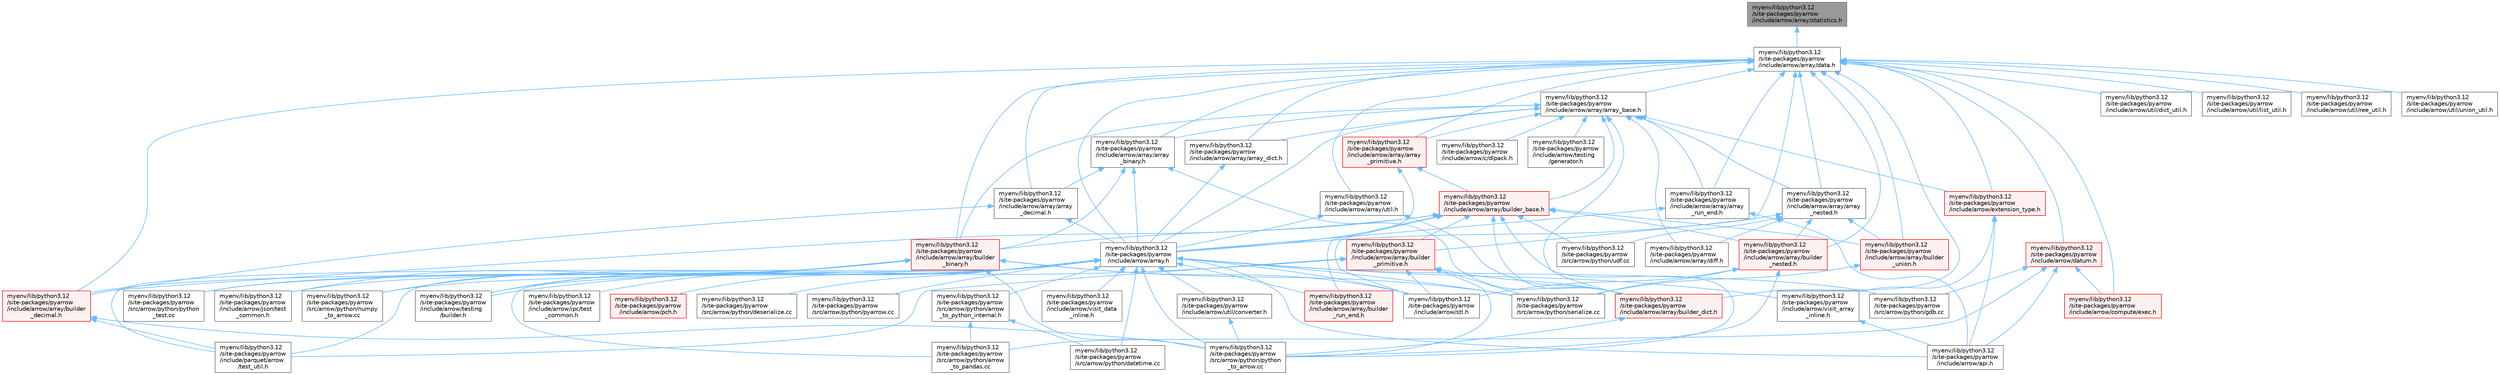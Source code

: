 digraph "myenv/lib/python3.12/site-packages/pyarrow/include/arrow/array/statistics.h"
{
 // LATEX_PDF_SIZE
  bgcolor="transparent";
  edge [fontname=Helvetica,fontsize=10,labelfontname=Helvetica,labelfontsize=10];
  node [fontname=Helvetica,fontsize=10,shape=box,height=0.2,width=0.4];
  Node1 [id="Node000001",label="myenv/lib/python3.12\l/site-packages/pyarrow\l/include/arrow/array/statistics.h",height=0.2,width=0.4,color="gray40", fillcolor="grey60", style="filled", fontcolor="black",tooltip=" "];
  Node1 -> Node2 [id="edge1_Node000001_Node000002",dir="back",color="steelblue1",style="solid",tooltip=" "];
  Node2 [id="Node000002",label="myenv/lib/python3.12\l/site-packages/pyarrow\l/include/arrow/array/data.h",height=0.2,width=0.4,color="grey40", fillcolor="white", style="filled",URL="$data_8h.html",tooltip=" "];
  Node2 -> Node3 [id="edge2_Node000002_Node000003",dir="back",color="steelblue1",style="solid",tooltip=" "];
  Node3 [id="Node000003",label="myenv/lib/python3.12\l/site-packages/pyarrow\l/include/arrow/array.h",height=0.2,width=0.4,color="grey40", fillcolor="white", style="filled",URL="$array_8h.html",tooltip=" "];
  Node3 -> Node4 [id="edge3_Node000003_Node000004",dir="back",color="steelblue1",style="solid",tooltip=" "];
  Node4 [id="Node000004",label="myenv/lib/python3.12\l/site-packages/pyarrow\l/include/arrow/api.h",height=0.2,width=0.4,color="grey40", fillcolor="white", style="filled",URL="$include_2arrow_2api_8h.html",tooltip=" "];
  Node3 -> Node5 [id="edge4_Node000003_Node000005",dir="back",color="steelblue1",style="solid",tooltip=" "];
  Node5 [id="Node000005",label="myenv/lib/python3.12\l/site-packages/pyarrow\l/include/arrow/array/builder\l_run_end.h",height=0.2,width=0.4,color="red", fillcolor="#FFF0F0", style="filled",URL="$builder__run__end_8h.html",tooltip=" "];
  Node3 -> Node7 [id="edge5_Node000003_Node000007",dir="back",color="steelblue1",style="solid",tooltip=" "];
  Node7 [id="Node000007",label="myenv/lib/python3.12\l/site-packages/pyarrow\l/include/arrow/ipc/test\l_common.h",height=0.2,width=0.4,color="grey40", fillcolor="white", style="filled",URL="$ipc_2test__common_8h.html",tooltip=" "];
  Node3 -> Node8 [id="edge6_Node000003_Node000008",dir="back",color="steelblue1",style="solid",tooltip=" "];
  Node8 [id="Node000008",label="myenv/lib/python3.12\l/site-packages/pyarrow\l/include/arrow/json/test\l_common.h",height=0.2,width=0.4,color="grey40", fillcolor="white", style="filled",URL="$json_2test__common_8h.html",tooltip=" "];
  Node3 -> Node9 [id="edge7_Node000003_Node000009",dir="back",color="steelblue1",style="solid",tooltip=" "];
  Node9 [id="Node000009",label="myenv/lib/python3.12\l/site-packages/pyarrow\l/include/arrow/pch.h",height=0.2,width=0.4,color="red", fillcolor="#FFF0F0", style="filled",URL="$include_2arrow_2pch_8h.html",tooltip=" "];
  Node3 -> Node17 [id="edge8_Node000003_Node000017",dir="back",color="steelblue1",style="solid",tooltip=" "];
  Node17 [id="Node000017",label="myenv/lib/python3.12\l/site-packages/pyarrow\l/include/arrow/stl.h",height=0.2,width=0.4,color="grey40", fillcolor="white", style="filled",URL="$stl_8h.html",tooltip=" "];
  Node3 -> Node18 [id="edge9_Node000003_Node000018",dir="back",color="steelblue1",style="solid",tooltip=" "];
  Node18 [id="Node000018",label="myenv/lib/python3.12\l/site-packages/pyarrow\l/include/arrow/testing\l/builder.h",height=0.2,width=0.4,color="grey40", fillcolor="white", style="filled",URL="$testing_2builder_8h.html",tooltip=" "];
  Node3 -> Node19 [id="edge10_Node000003_Node000019",dir="back",color="steelblue1",style="solid",tooltip=" "];
  Node19 [id="Node000019",label="myenv/lib/python3.12\l/site-packages/pyarrow\l/include/arrow/util/converter.h",height=0.2,width=0.4,color="grey40", fillcolor="white", style="filled",URL="$util_2converter_8h.html",tooltip=" "];
  Node19 -> Node20 [id="edge11_Node000019_Node000020",dir="back",color="steelblue1",style="solid",tooltip=" "];
  Node20 [id="Node000020",label="myenv/lib/python3.12\l/site-packages/pyarrow\l/src/arrow/python/python\l_to_arrow.cc",height=0.2,width=0.4,color="grey40", fillcolor="white", style="filled",URL="$python__to__arrow_8cc.html",tooltip=" "];
  Node3 -> Node21 [id="edge12_Node000003_Node000021",dir="back",color="steelblue1",style="solid",tooltip=" "];
  Node21 [id="Node000021",label="myenv/lib/python3.12\l/site-packages/pyarrow\l/include/arrow/visit_array\l_inline.h",height=0.2,width=0.4,color="grey40", fillcolor="white", style="filled",URL="$visit__array__inline_8h.html",tooltip=" "];
  Node21 -> Node4 [id="edge13_Node000021_Node000004",dir="back",color="steelblue1",style="solid",tooltip=" "];
  Node3 -> Node22 [id="edge14_Node000003_Node000022",dir="back",color="steelblue1",style="solid",tooltip=" "];
  Node22 [id="Node000022",label="myenv/lib/python3.12\l/site-packages/pyarrow\l/include/arrow/visit_data\l_inline.h",height=0.2,width=0.4,color="grey40", fillcolor="white", style="filled",URL="$visit__data__inline_8h.html",tooltip=" "];
  Node3 -> Node23 [id="edge15_Node000003_Node000023",dir="back",color="steelblue1",style="solid",tooltip=" "];
  Node23 [id="Node000023",label="myenv/lib/python3.12\l/site-packages/pyarrow\l/include/parquet/arrow\l/test_util.h",height=0.2,width=0.4,color="grey40", fillcolor="white", style="filled",URL="$parquet_2arrow_2test__util_8h.html",tooltip=" "];
  Node3 -> Node24 [id="edge16_Node000003_Node000024",dir="back",color="steelblue1",style="solid",tooltip=" "];
  Node24 [id="Node000024",label="myenv/lib/python3.12\l/site-packages/pyarrow\l/src/arrow/python/arrow\l_to_pandas.cc",height=0.2,width=0.4,color="grey40", fillcolor="white", style="filled",URL="$arrow__to__pandas_8cc.html",tooltip=" "];
  Node3 -> Node25 [id="edge17_Node000003_Node000025",dir="back",color="steelblue1",style="solid",tooltip=" "];
  Node25 [id="Node000025",label="myenv/lib/python3.12\l/site-packages/pyarrow\l/src/arrow/python/arrow\l_to_python_internal.h",height=0.2,width=0.4,color="grey40", fillcolor="white", style="filled",URL="$arrow__to__python__internal_8h.html",tooltip=" "];
  Node25 -> Node24 [id="edge18_Node000025_Node000024",dir="back",color="steelblue1",style="solid",tooltip=" "];
  Node25 -> Node26 [id="edge19_Node000025_Node000026",dir="back",color="steelblue1",style="solid",tooltip=" "];
  Node26 [id="Node000026",label="myenv/lib/python3.12\l/site-packages/pyarrow\l/src/arrow/python/datetime.cc",height=0.2,width=0.4,color="grey40", fillcolor="white", style="filled",URL="$datetime_8cc.html",tooltip=" "];
  Node3 -> Node26 [id="edge20_Node000003_Node000026",dir="back",color="steelblue1",style="solid",tooltip=" "];
  Node3 -> Node27 [id="edge21_Node000003_Node000027",dir="back",color="steelblue1",style="solid",tooltip=" "];
  Node27 [id="Node000027",label="myenv/lib/python3.12\l/site-packages/pyarrow\l/src/arrow/python/deserialize.cc",height=0.2,width=0.4,color="grey40", fillcolor="white", style="filled",URL="$deserialize_8cc.html",tooltip=" "];
  Node3 -> Node28 [id="edge22_Node000003_Node000028",dir="back",color="steelblue1",style="solid",tooltip=" "];
  Node28 [id="Node000028",label="myenv/lib/python3.12\l/site-packages/pyarrow\l/src/arrow/python/gdb.cc",height=0.2,width=0.4,color="grey40", fillcolor="white", style="filled",URL="$gdb_8cc.html",tooltip=" "];
  Node3 -> Node29 [id="edge23_Node000003_Node000029",dir="back",color="steelblue1",style="solid",tooltip=" "];
  Node29 [id="Node000029",label="myenv/lib/python3.12\l/site-packages/pyarrow\l/src/arrow/python/numpy\l_to_arrow.cc",height=0.2,width=0.4,color="grey40", fillcolor="white", style="filled",URL="$numpy__to__arrow_8cc.html",tooltip=" "];
  Node3 -> Node30 [id="edge24_Node000003_Node000030",dir="back",color="steelblue1",style="solid",tooltip=" "];
  Node30 [id="Node000030",label="myenv/lib/python3.12\l/site-packages/pyarrow\l/src/arrow/python/pyarrow.cc",height=0.2,width=0.4,color="grey40", fillcolor="white", style="filled",URL="$pyarrow_8cc.html",tooltip=" "];
  Node3 -> Node31 [id="edge25_Node000003_Node000031",dir="back",color="steelblue1",style="solid",tooltip=" "];
  Node31 [id="Node000031",label="myenv/lib/python3.12\l/site-packages/pyarrow\l/src/arrow/python/python\l_test.cc",height=0.2,width=0.4,color="grey40", fillcolor="white", style="filled",URL="$python__test_8cc.html",tooltip=" "];
  Node3 -> Node20 [id="edge26_Node000003_Node000020",dir="back",color="steelblue1",style="solid",tooltip=" "];
  Node3 -> Node32 [id="edge27_Node000003_Node000032",dir="back",color="steelblue1",style="solid",tooltip=" "];
  Node32 [id="Node000032",label="myenv/lib/python3.12\l/site-packages/pyarrow\l/src/arrow/python/serialize.cc",height=0.2,width=0.4,color="grey40", fillcolor="white", style="filled",URL="$serialize_8cc.html",tooltip=" "];
  Node2 -> Node33 [id="edge28_Node000002_Node000033",dir="back",color="steelblue1",style="solid",tooltip=" "];
  Node33 [id="Node000033",label="myenv/lib/python3.12\l/site-packages/pyarrow\l/include/arrow/array/array_base.h",height=0.2,width=0.4,color="grey40", fillcolor="white", style="filled",URL="$array__base_8h.html",tooltip=" "];
  Node33 -> Node3 [id="edge29_Node000033_Node000003",dir="back",color="steelblue1",style="solid",tooltip=" "];
  Node33 -> Node34 [id="edge30_Node000033_Node000034",dir="back",color="steelblue1",style="solid",tooltip=" "];
  Node34 [id="Node000034",label="myenv/lib/python3.12\l/site-packages/pyarrow\l/include/arrow/array/array\l_binary.h",height=0.2,width=0.4,color="grey40", fillcolor="white", style="filled",URL="$array__binary_8h.html",tooltip=" "];
  Node34 -> Node3 [id="edge31_Node000034_Node000003",dir="back",color="steelblue1",style="solid",tooltip=" "];
  Node34 -> Node35 [id="edge32_Node000034_Node000035",dir="back",color="steelblue1",style="solid",tooltip=" "];
  Node35 [id="Node000035",label="myenv/lib/python3.12\l/site-packages/pyarrow\l/include/arrow/array/array\l_decimal.h",height=0.2,width=0.4,color="grey40", fillcolor="white", style="filled",URL="$array__decimal_8h.html",tooltip=" "];
  Node35 -> Node3 [id="edge33_Node000035_Node000003",dir="back",color="steelblue1",style="solid",tooltip=" "];
  Node35 -> Node36 [id="edge34_Node000035_Node000036",dir="back",color="steelblue1",style="solid",tooltip=" "];
  Node36 [id="Node000036",label="myenv/lib/python3.12\l/site-packages/pyarrow\l/include/arrow/array/builder\l_decimal.h",height=0.2,width=0.4,color="red", fillcolor="#FFF0F0", style="filled",URL="$builder__decimal_8h.html",tooltip=" "];
  Node36 -> Node23 [id="edge35_Node000036_Node000023",dir="back",color="steelblue1",style="solid",tooltip=" "];
  Node36 -> Node20 [id="edge36_Node000036_Node000020",dir="back",color="steelblue1",style="solid",tooltip=" "];
  Node34 -> Node37 [id="edge37_Node000034_Node000037",dir="back",color="steelblue1",style="solid",tooltip=" "];
  Node37 [id="Node000037",label="myenv/lib/python3.12\l/site-packages/pyarrow\l/include/arrow/array/builder\l_binary.h",height=0.2,width=0.4,color="red", fillcolor="#FFF0F0", style="filled",URL="$builder__binary_8h.html",tooltip=" "];
  Node37 -> Node36 [id="edge38_Node000037_Node000036",dir="back",color="steelblue1",style="solid",tooltip=" "];
  Node37 -> Node8 [id="edge39_Node000037_Node000008",dir="back",color="steelblue1",style="solid",tooltip=" "];
  Node37 -> Node17 [id="edge40_Node000037_Node000017",dir="back",color="steelblue1",style="solid",tooltip=" "];
  Node37 -> Node18 [id="edge41_Node000037_Node000018",dir="back",color="steelblue1",style="solid",tooltip=" "];
  Node37 -> Node23 [id="edge42_Node000037_Node000023",dir="back",color="steelblue1",style="solid",tooltip=" "];
  Node37 -> Node29 [id="edge43_Node000037_Node000029",dir="back",color="steelblue1",style="solid",tooltip=" "];
  Node37 -> Node31 [id="edge44_Node000037_Node000031",dir="back",color="steelblue1",style="solid",tooltip=" "];
  Node37 -> Node20 [id="edge45_Node000037_Node000020",dir="back",color="steelblue1",style="solid",tooltip=" "];
  Node37 -> Node32 [id="edge46_Node000037_Node000032",dir="back",color="steelblue1",style="solid",tooltip=" "];
  Node34 -> Node39 [id="edge47_Node000034_Node000039",dir="back",color="steelblue1",style="solid",tooltip=" "];
  Node39 [id="Node000039",label="myenv/lib/python3.12\l/site-packages/pyarrow\l/include/arrow/array/builder_dict.h",height=0.2,width=0.4,color="red", fillcolor="#FFF0F0", style="filled",URL="$builder__dict_8h.html",tooltip=" "];
  Node39 -> Node20 [id="edge48_Node000039_Node000020",dir="back",color="steelblue1",style="solid",tooltip=" "];
  Node33 -> Node40 [id="edge49_Node000033_Node000040",dir="back",color="steelblue1",style="solid",tooltip=" "];
  Node40 [id="Node000040",label="myenv/lib/python3.12\l/site-packages/pyarrow\l/include/arrow/array/array_dict.h",height=0.2,width=0.4,color="grey40", fillcolor="white", style="filled",URL="$array__dict_8h.html",tooltip=" "];
  Node40 -> Node3 [id="edge50_Node000040_Node000003",dir="back",color="steelblue1",style="solid",tooltip=" "];
  Node33 -> Node41 [id="edge51_Node000033_Node000041",dir="back",color="steelblue1",style="solid",tooltip=" "];
  Node41 [id="Node000041",label="myenv/lib/python3.12\l/site-packages/pyarrow\l/include/arrow/array/array\l_nested.h",height=0.2,width=0.4,color="grey40", fillcolor="white", style="filled",URL="$array__nested_8h.html",tooltip=" "];
  Node41 -> Node3 [id="edge52_Node000041_Node000003",dir="back",color="steelblue1",style="solid",tooltip=" "];
  Node41 -> Node42 [id="edge53_Node000041_Node000042",dir="back",color="steelblue1",style="solid",tooltip=" "];
  Node42 [id="Node000042",label="myenv/lib/python3.12\l/site-packages/pyarrow\l/include/arrow/array/builder\l_nested.h",height=0.2,width=0.4,color="red", fillcolor="#FFF0F0", style="filled",URL="$builder__nested_8h.html",tooltip=" "];
  Node42 -> Node17 [id="edge54_Node000042_Node000017",dir="back",color="steelblue1",style="solid",tooltip=" "];
  Node42 -> Node20 [id="edge55_Node000042_Node000020",dir="back",color="steelblue1",style="solid",tooltip=" "];
  Node42 -> Node32 [id="edge56_Node000042_Node000032",dir="back",color="steelblue1",style="solid",tooltip=" "];
  Node41 -> Node43 [id="edge57_Node000041_Node000043",dir="back",color="steelblue1",style="solid",tooltip=" "];
  Node43 [id="Node000043",label="myenv/lib/python3.12\l/site-packages/pyarrow\l/include/arrow/array/builder\l_union.h",height=0.2,width=0.4,color="red", fillcolor="#FFF0F0", style="filled",URL="$builder__union_8h.html",tooltip=" "];
  Node43 -> Node32 [id="edge58_Node000043_Node000032",dir="back",color="steelblue1",style="solid",tooltip=" "];
  Node41 -> Node44 [id="edge59_Node000041_Node000044",dir="back",color="steelblue1",style="solid",tooltip=" "];
  Node44 [id="Node000044",label="myenv/lib/python3.12\l/site-packages/pyarrow\l/include/arrow/array/diff.h",height=0.2,width=0.4,color="grey40", fillcolor="white", style="filled",URL="$diff_8h.html",tooltip=" "];
  Node41 -> Node45 [id="edge60_Node000041_Node000045",dir="back",color="steelblue1",style="solid",tooltip=" "];
  Node45 [id="Node000045",label="myenv/lib/python3.12\l/site-packages/pyarrow\l/src/arrow/python/udf.cc",height=0.2,width=0.4,color="grey40", fillcolor="white", style="filled",URL="$udf_8cc.html",tooltip=" "];
  Node33 -> Node46 [id="edge61_Node000033_Node000046",dir="back",color="steelblue1",style="solid",tooltip=" "];
  Node46 [id="Node000046",label="myenv/lib/python3.12\l/site-packages/pyarrow\l/include/arrow/array/array\l_primitive.h",height=0.2,width=0.4,color="red", fillcolor="#FFF0F0", style="filled",URL="$array__primitive_8h.html",tooltip=" "];
  Node46 -> Node3 [id="edge62_Node000046_Node000003",dir="back",color="steelblue1",style="solid",tooltip=" "];
  Node46 -> Node47 [id="edge63_Node000046_Node000047",dir="back",color="steelblue1",style="solid",tooltip=" "];
  Node47 [id="Node000047",label="myenv/lib/python3.12\l/site-packages/pyarrow\l/include/arrow/array/builder_base.h",height=0.2,width=0.4,color="red", fillcolor="#FFF0F0", style="filled",URL="$builder__base_8h.html",tooltip=" "];
  Node47 -> Node37 [id="edge64_Node000047_Node000037",dir="back",color="steelblue1",style="solid",tooltip=" "];
  Node47 -> Node36 [id="edge65_Node000047_Node000036",dir="back",color="steelblue1",style="solid",tooltip=" "];
  Node47 -> Node39 [id="edge66_Node000047_Node000039",dir="back",color="steelblue1",style="solid",tooltip=" "];
  Node47 -> Node42 [id="edge67_Node000047_Node000042",dir="back",color="steelblue1",style="solid",tooltip=" "];
  Node47 -> Node49 [id="edge68_Node000047_Node000049",dir="back",color="steelblue1",style="solid",tooltip=" "];
  Node49 [id="Node000049",label="myenv/lib/python3.12\l/site-packages/pyarrow\l/include/arrow/array/builder\l_primitive.h",height=0.2,width=0.4,color="red", fillcolor="#FFF0F0", style="filled",URL="$builder__primitive_8h.html",tooltip=" "];
  Node49 -> Node39 [id="edge69_Node000049_Node000039",dir="back",color="steelblue1",style="solid",tooltip=" "];
  Node49 -> Node17 [id="edge70_Node000049_Node000017",dir="back",color="steelblue1",style="solid",tooltip=" "];
  Node49 -> Node18 [id="edge71_Node000049_Node000018",dir="back",color="steelblue1",style="solid",tooltip=" "];
  Node49 -> Node23 [id="edge72_Node000049_Node000023",dir="back",color="steelblue1",style="solid",tooltip=" "];
  Node49 -> Node20 [id="edge73_Node000049_Node000020",dir="back",color="steelblue1",style="solid",tooltip=" "];
  Node49 -> Node32 [id="edge74_Node000049_Node000032",dir="back",color="steelblue1",style="solid",tooltip=" "];
  Node47 -> Node5 [id="edge75_Node000047_Node000005",dir="back",color="steelblue1",style="solid",tooltip=" "];
  Node47 -> Node43 [id="edge76_Node000047_Node000043",dir="back",color="steelblue1",style="solid",tooltip=" "];
  Node47 -> Node17 [id="edge77_Node000047_Node000017",dir="back",color="steelblue1",style="solid",tooltip=" "];
  Node47 -> Node20 [id="edge78_Node000047_Node000020",dir="back",color="steelblue1",style="solid",tooltip=" "];
  Node47 -> Node45 [id="edge79_Node000047_Node000045",dir="back",color="steelblue1",style="solid",tooltip=" "];
  Node33 -> Node55 [id="edge80_Node000033_Node000055",dir="back",color="steelblue1",style="solid",tooltip=" "];
  Node55 [id="Node000055",label="myenv/lib/python3.12\l/site-packages/pyarrow\l/include/arrow/array/array\l_run_end.h",height=0.2,width=0.4,color="grey40", fillcolor="white", style="filled",URL="$array__run__end_8h.html",tooltip=" "];
  Node55 -> Node4 [id="edge81_Node000055_Node000004",dir="back",color="steelblue1",style="solid",tooltip=" "];
  Node55 -> Node3 [id="edge82_Node000055_Node000003",dir="back",color="steelblue1",style="solid",tooltip=" "];
  Node33 -> Node47 [id="edge83_Node000033_Node000047",dir="back",color="steelblue1",style="solid",tooltip=" "];
  Node33 -> Node37 [id="edge84_Node000033_Node000037",dir="back",color="steelblue1",style="solid",tooltip=" "];
  Node33 -> Node39 [id="edge85_Node000033_Node000039",dir="back",color="steelblue1",style="solid",tooltip=" "];
  Node33 -> Node44 [id="edge86_Node000033_Node000044",dir="back",color="steelblue1",style="solid",tooltip=" "];
  Node33 -> Node56 [id="edge87_Node000033_Node000056",dir="back",color="steelblue1",style="solid",tooltip=" "];
  Node56 [id="Node000056",label="myenv/lib/python3.12\l/site-packages/pyarrow\l/include/arrow/c/dlpack.h",height=0.2,width=0.4,color="grey40", fillcolor="white", style="filled",URL="$dlpack_8h.html",tooltip="The common header of DLPack."];
  Node33 -> Node57 [id="edge88_Node000033_Node000057",dir="back",color="steelblue1",style="solid",tooltip=" "];
  Node57 [id="Node000057",label="myenv/lib/python3.12\l/site-packages/pyarrow\l/include/arrow/extension_type.h",height=0.2,width=0.4,color="red", fillcolor="#FFF0F0", style="filled",URL="$include_2arrow_2extension__type_8h.html",tooltip=" "];
  Node57 -> Node4 [id="edge89_Node000057_Node000004",dir="back",color="steelblue1",style="solid",tooltip=" "];
  Node57 -> Node21 [id="edge90_Node000057_Node000021",dir="back",color="steelblue1",style="solid",tooltip=" "];
  Node33 -> Node125 [id="edge91_Node000033_Node000125",dir="back",color="steelblue1",style="solid",tooltip=" "];
  Node125 [id="Node000125",label="myenv/lib/python3.12\l/site-packages/pyarrow\l/include/arrow/testing\l/generator.h",height=0.2,width=0.4,color="grey40", fillcolor="white", style="filled",URL="$generator_8h.html",tooltip=" "];
  Node2 -> Node34 [id="edge92_Node000002_Node000034",dir="back",color="steelblue1",style="solid",tooltip=" "];
  Node2 -> Node35 [id="edge93_Node000002_Node000035",dir="back",color="steelblue1",style="solid",tooltip=" "];
  Node2 -> Node40 [id="edge94_Node000002_Node000040",dir="back",color="steelblue1",style="solid",tooltip=" "];
  Node2 -> Node41 [id="edge95_Node000002_Node000041",dir="back",color="steelblue1",style="solid",tooltip=" "];
  Node2 -> Node46 [id="edge96_Node000002_Node000046",dir="back",color="steelblue1",style="solid",tooltip=" "];
  Node2 -> Node55 [id="edge97_Node000002_Node000055",dir="back",color="steelblue1",style="solid",tooltip=" "];
  Node2 -> Node37 [id="edge98_Node000002_Node000037",dir="back",color="steelblue1",style="solid",tooltip=" "];
  Node2 -> Node36 [id="edge99_Node000002_Node000036",dir="back",color="steelblue1",style="solid",tooltip=" "];
  Node2 -> Node39 [id="edge100_Node000002_Node000039",dir="back",color="steelblue1",style="solid",tooltip=" "];
  Node2 -> Node42 [id="edge101_Node000002_Node000042",dir="back",color="steelblue1",style="solid",tooltip=" "];
  Node2 -> Node49 [id="edge102_Node000002_Node000049",dir="back",color="steelblue1",style="solid",tooltip=" "];
  Node2 -> Node43 [id="edge103_Node000002_Node000043",dir="back",color="steelblue1",style="solid",tooltip=" "];
  Node2 -> Node126 [id="edge104_Node000002_Node000126",dir="back",color="steelblue1",style="solid",tooltip=" "];
  Node126 [id="Node000126",label="myenv/lib/python3.12\l/site-packages/pyarrow\l/include/arrow/array/util.h",height=0.2,width=0.4,color="grey40", fillcolor="white", style="filled",URL="$array_2util_8h.html",tooltip=" "];
  Node126 -> Node3 [id="edge105_Node000126_Node000003",dir="back",color="steelblue1",style="solid",tooltip=" "];
  Node126 -> Node39 [id="edge106_Node000126_Node000039",dir="back",color="steelblue1",style="solid",tooltip=" "];
  Node2 -> Node101 [id="edge107_Node000002_Node000101",dir="back",color="steelblue1",style="solid",tooltip=" "];
  Node101 [id="Node000101",label="myenv/lib/python3.12\l/site-packages/pyarrow\l/include/arrow/compute/exec.h",height=0.2,width=0.4,color="red", fillcolor="#FFF0F0", style="filled",URL="$exec_8h.html",tooltip=" "];
  Node2 -> Node65 [id="edge108_Node000002_Node000065",dir="back",color="steelblue1",style="solid",tooltip=" "];
  Node65 [id="Node000065",label="myenv/lib/python3.12\l/site-packages/pyarrow\l/include/arrow/datum.h",height=0.2,width=0.4,color="red", fillcolor="#FFF0F0", style="filled",URL="$datum_8h.html",tooltip=" "];
  Node65 -> Node4 [id="edge109_Node000065_Node000004",dir="back",color="steelblue1",style="solid",tooltip=" "];
  Node65 -> Node101 [id="edge110_Node000065_Node000101",dir="back",color="steelblue1",style="solid",tooltip=" "];
  Node65 -> Node24 [id="edge111_Node000065_Node000024",dir="back",color="steelblue1",style="solid",tooltip=" "];
  Node65 -> Node28 [id="edge112_Node000065_Node000028",dir="back",color="steelblue1",style="solid",tooltip=" "];
  Node2 -> Node57 [id="edge113_Node000002_Node000057",dir="back",color="steelblue1",style="solid",tooltip=" "];
  Node2 -> Node127 [id="edge114_Node000002_Node000127",dir="back",color="steelblue1",style="solid",tooltip=" "];
  Node127 [id="Node000127",label="myenv/lib/python3.12\l/site-packages/pyarrow\l/include/arrow/util/dict_util.h",height=0.2,width=0.4,color="grey40", fillcolor="white", style="filled",URL="$dict__util_8h.html",tooltip=" "];
  Node2 -> Node128 [id="edge115_Node000002_Node000128",dir="back",color="steelblue1",style="solid",tooltip=" "];
  Node128 [id="Node000128",label="myenv/lib/python3.12\l/site-packages/pyarrow\l/include/arrow/util/list_util.h",height=0.2,width=0.4,color="grey40", fillcolor="white", style="filled",URL="$list__util_8h.html",tooltip=" "];
  Node2 -> Node129 [id="edge116_Node000002_Node000129",dir="back",color="steelblue1",style="solid",tooltip=" "];
  Node129 [id="Node000129",label="myenv/lib/python3.12\l/site-packages/pyarrow\l/include/arrow/util/ree_util.h",height=0.2,width=0.4,color="grey40", fillcolor="white", style="filled",URL="$ree__util_8h.html",tooltip=" "];
  Node2 -> Node130 [id="edge117_Node000002_Node000130",dir="back",color="steelblue1",style="solid",tooltip=" "];
  Node130 [id="Node000130",label="myenv/lib/python3.12\l/site-packages/pyarrow\l/include/arrow/util/union_util.h",height=0.2,width=0.4,color="grey40", fillcolor="white", style="filled",URL="$union__util_8h.html",tooltip=" "];
}
